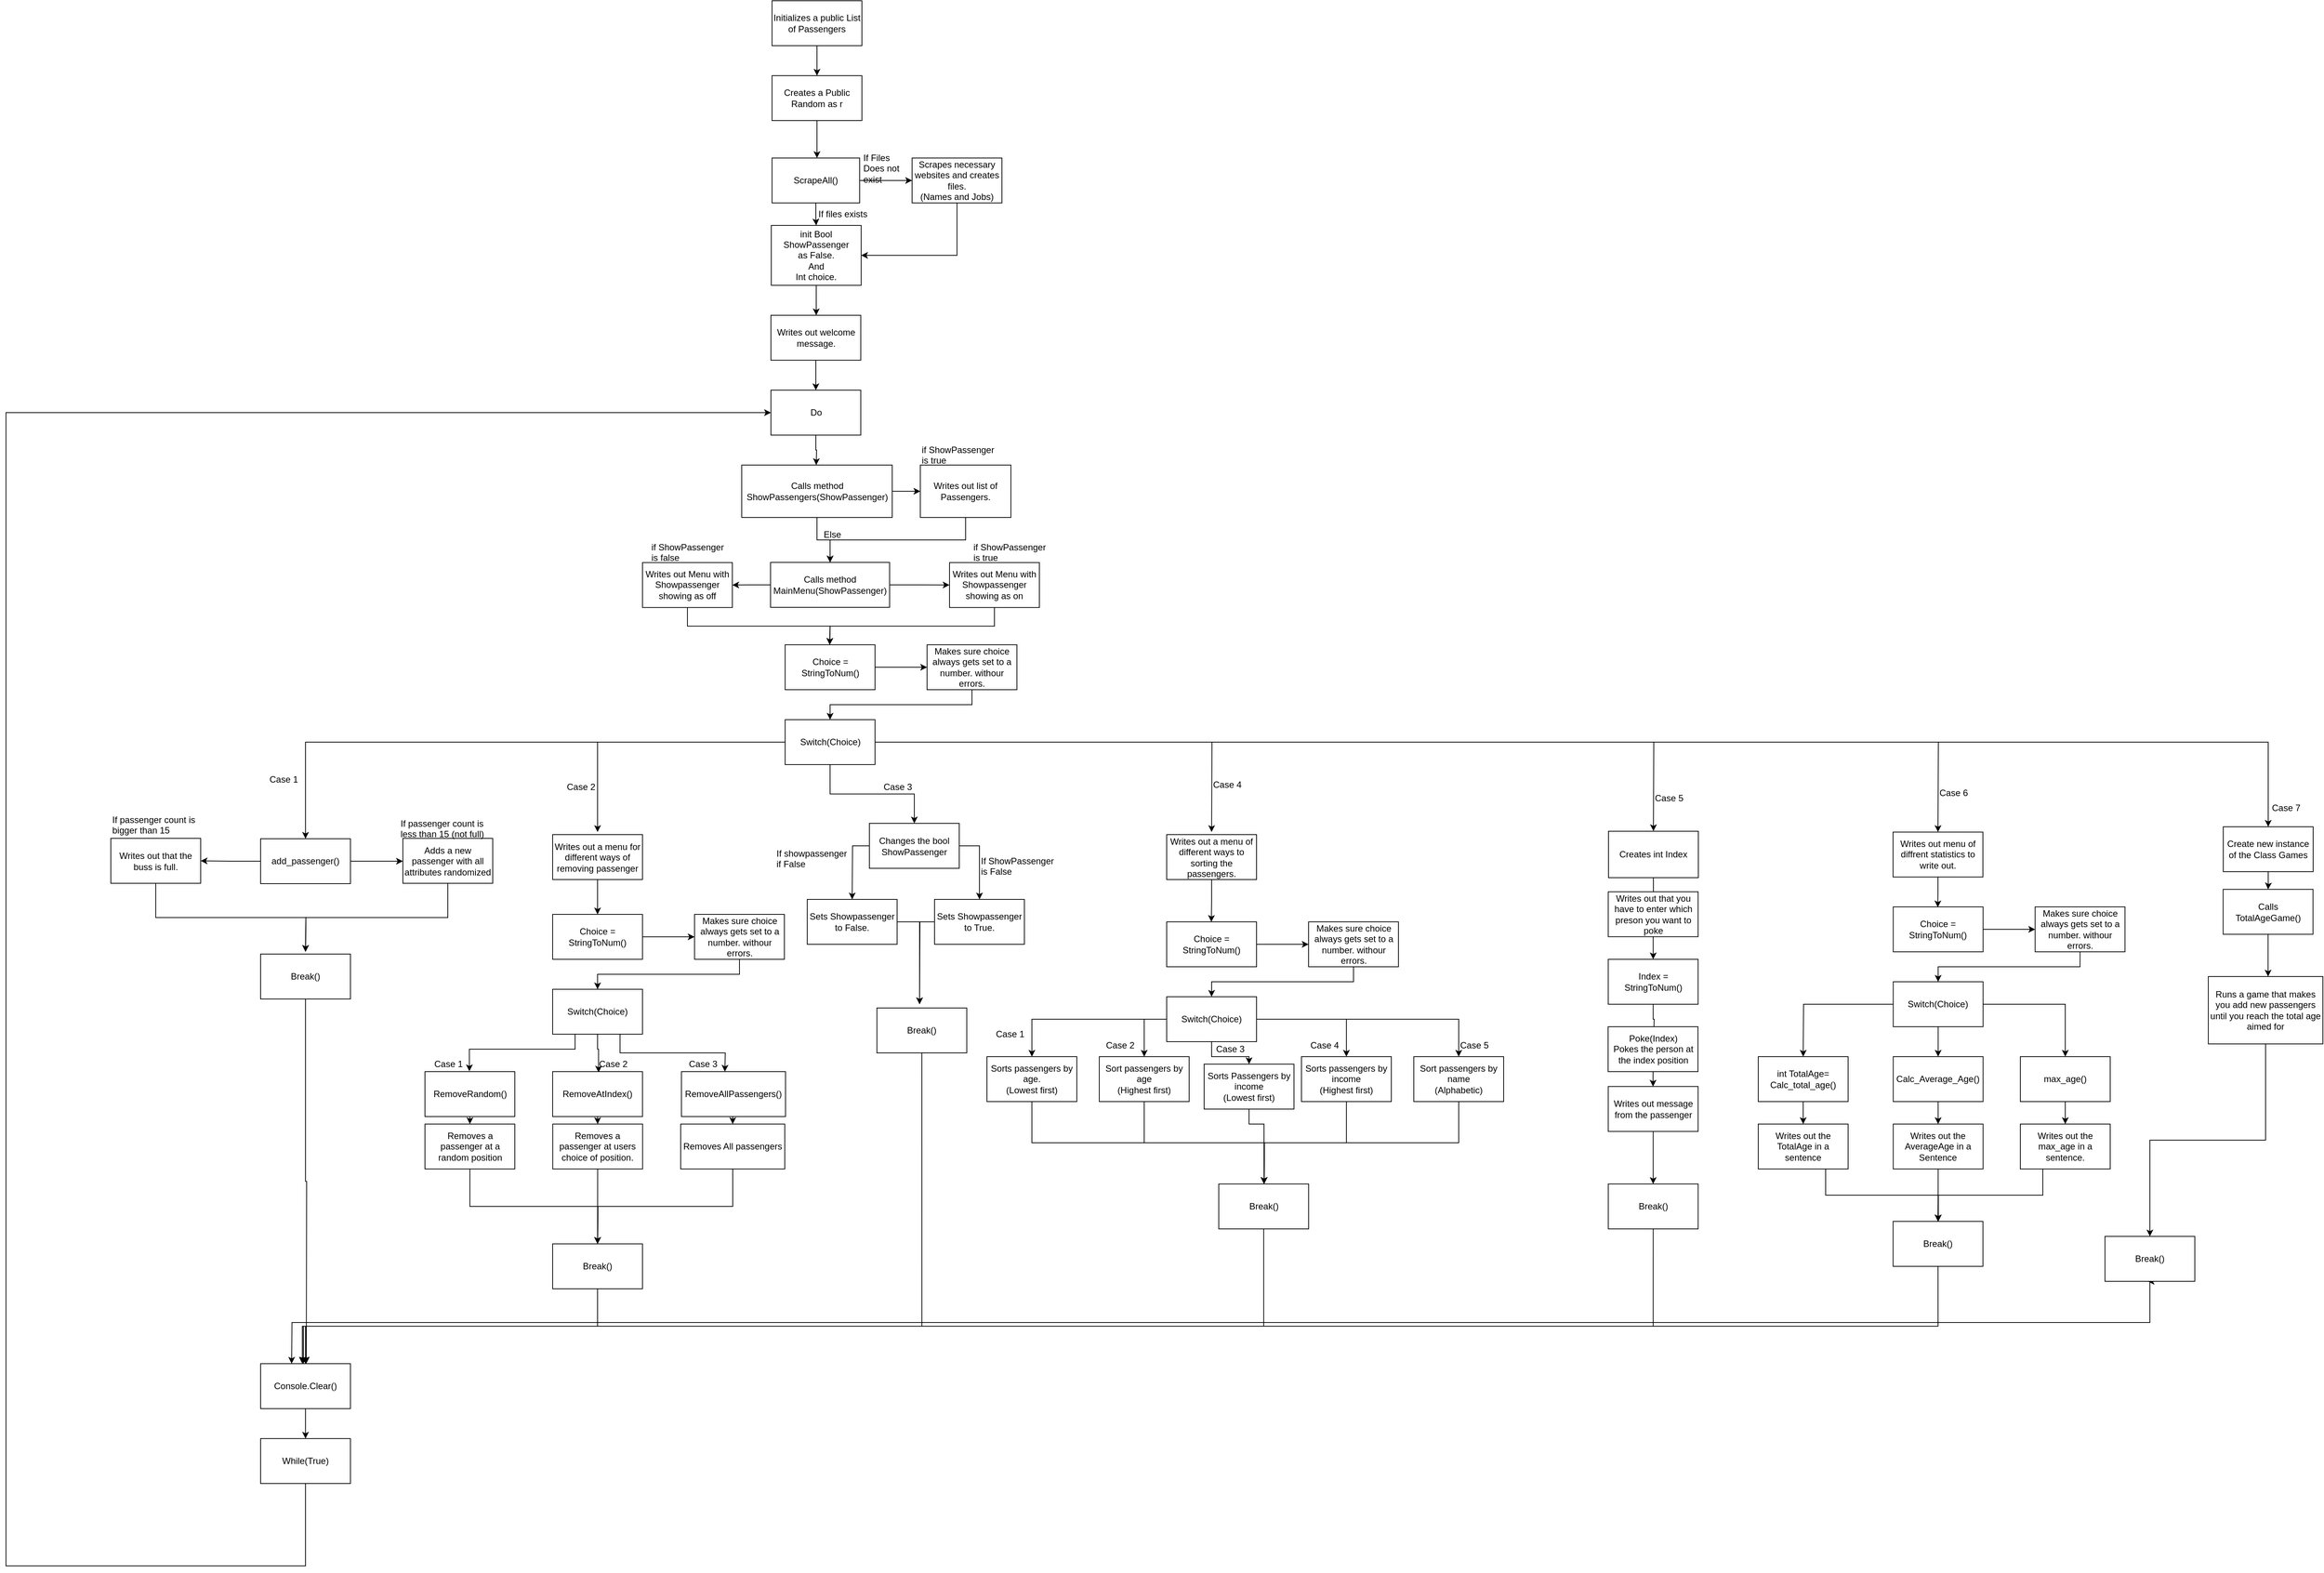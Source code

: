 <mxfile version="10.7.1" type="github"><diagram id="7RsDyh5cTZN2qBN1IvV7" name="Page-1"><mxGraphModel dx="3227" dy="1311" grid="1" gridSize="10" guides="1" tooltips="1" connect="1" arrows="1" fold="1" page="1" pageScale="1" pageWidth="827" pageHeight="1169" math="0" shadow="0"><root><mxCell id="0"/><mxCell id="1" parent="0"/><mxCell id="V5qB6HGzMsHmNwlleMYv-6" value="" style="edgeStyle=orthogonalEdgeStyle;rounded=0;orthogonalLoop=1;jettySize=auto;html=1;" edge="1" parent="1" source="V5qB6HGzMsHmNwlleMYv-4" target="V5qB6HGzMsHmNwlleMYv-5"><mxGeometry relative="1" as="geometry"/></mxCell><mxCell id="V5qB6HGzMsHmNwlleMYv-4" value="&lt;div&gt;Initializes a public List of Passengers&lt;/div&gt;" style="rounded=0;whiteSpace=wrap;html=1;" vertex="1" parent="1"><mxGeometry x="353" y="20" width="120" height="60" as="geometry"/></mxCell><mxCell id="V5qB6HGzMsHmNwlleMYv-7" style="edgeStyle=orthogonalEdgeStyle;rounded=0;orthogonalLoop=1;jettySize=auto;html=1;exitX=0.5;exitY=1;exitDx=0;exitDy=0;" edge="1" parent="1" source="V5qB6HGzMsHmNwlleMYv-5"><mxGeometry relative="1" as="geometry"><mxPoint x="413" y="230" as="targetPoint"/></mxGeometry></mxCell><mxCell id="V5qB6HGzMsHmNwlleMYv-5" value="Creates a Public Random as r " style="rounded=0;whiteSpace=wrap;html=1;" vertex="1" parent="1"><mxGeometry x="353" y="120" width="120" height="60" as="geometry"/></mxCell><mxCell id="V5qB6HGzMsHmNwlleMYv-10" style="edgeStyle=orthogonalEdgeStyle;rounded=0;orthogonalLoop=1;jettySize=auto;html=1;exitX=1;exitY=0.5;exitDx=0;exitDy=0;" edge="1" parent="1" source="V5qB6HGzMsHmNwlleMYv-9" target="V5qB6HGzMsHmNwlleMYv-11"><mxGeometry relative="1" as="geometry"><mxPoint x="530" y="260" as="targetPoint"/></mxGeometry></mxCell><mxCell id="V5qB6HGzMsHmNwlleMYv-14" style="edgeStyle=orthogonalEdgeStyle;rounded=0;orthogonalLoop=1;jettySize=auto;html=1;exitX=0.5;exitY=1;exitDx=0;exitDy=0;" edge="1" parent="1" source="V5qB6HGzMsHmNwlleMYv-9" target="V5qB6HGzMsHmNwlleMYv-15"><mxGeometry relative="1" as="geometry"><mxPoint x="412" y="350" as="targetPoint"/></mxGeometry></mxCell><mxCell id="V5qB6HGzMsHmNwlleMYv-9" value="ScrapeAll()" style="rounded=0;whiteSpace=wrap;html=1;" vertex="1" parent="1"><mxGeometry x="353" y="230" width="117" height="60" as="geometry"/></mxCell><mxCell id="V5qB6HGzMsHmNwlleMYv-17" style="edgeStyle=orthogonalEdgeStyle;rounded=0;orthogonalLoop=1;jettySize=auto;html=1;exitX=0.5;exitY=1;exitDx=0;exitDy=0;entryX=1;entryY=0.5;entryDx=0;entryDy=0;" edge="1" parent="1" source="V5qB6HGzMsHmNwlleMYv-11" target="V5qB6HGzMsHmNwlleMYv-15"><mxGeometry relative="1" as="geometry"/></mxCell><mxCell id="V5qB6HGzMsHmNwlleMYv-11" value="&lt;div&gt;Scrapes necessary websites and creates files.&lt;/div&gt;&lt;div&gt;(Names and Jobs)&lt;br&gt;&lt;/div&gt;" style="rounded=0;whiteSpace=wrap;html=1;" vertex="1" parent="1"><mxGeometry x="540" y="230" width="120" height="60" as="geometry"/></mxCell><mxCell id="V5qB6HGzMsHmNwlleMYv-13" value="&lt;div&gt;If Files &lt;br&gt;&lt;/div&gt;&lt;div&gt;Does not &lt;br&gt;&lt;/div&gt;&lt;div&gt;exist&lt;/div&gt;" style="text;html=1;resizable=0;points=[];autosize=1;align=left;verticalAlign=top;spacingTop=-4;" vertex="1" parent="1"><mxGeometry x="473" y="220" width="70" height="40" as="geometry"/></mxCell><mxCell id="V5qB6HGzMsHmNwlleMYv-19" style="edgeStyle=orthogonalEdgeStyle;rounded=0;orthogonalLoop=1;jettySize=auto;html=1;exitX=0.5;exitY=1;exitDx=0;exitDy=0;" edge="1" parent="1" source="V5qB6HGzMsHmNwlleMYv-15"><mxGeometry relative="1" as="geometry"><mxPoint x="412" y="440" as="targetPoint"/></mxGeometry></mxCell><mxCell id="V5qB6HGzMsHmNwlleMYv-15" value="&lt;div&gt;init Bool ShowPassenger&lt;/div&gt;&lt;div&gt;as False.&lt;/div&gt;&lt;div&gt;And &lt;br&gt;&lt;/div&gt;&lt;div&gt;Int choice.&lt;br&gt;&lt;/div&gt;" style="rounded=0;whiteSpace=wrap;html=1;" vertex="1" parent="1"><mxGeometry x="352" y="320" width="120" height="80" as="geometry"/></mxCell><mxCell id="V5qB6HGzMsHmNwlleMYv-18" value="If files exists" style="text;html=1;resizable=0;points=[];autosize=1;align=left;verticalAlign=top;spacingTop=-4;" vertex="1" parent="1"><mxGeometry x="413" y="295" width="80" height="20" as="geometry"/></mxCell><mxCell id="V5qB6HGzMsHmNwlleMYv-23" value="" style="edgeStyle=orthogonalEdgeStyle;rounded=0;orthogonalLoop=1;jettySize=auto;html=1;" edge="1" parent="1" source="V5qB6HGzMsHmNwlleMYv-21" target="V5qB6HGzMsHmNwlleMYv-22"><mxGeometry relative="1" as="geometry"/></mxCell><mxCell id="V5qB6HGzMsHmNwlleMYv-21" value="Writes out welcome message." style="rounded=0;whiteSpace=wrap;html=1;" vertex="1" parent="1"><mxGeometry x="351.5" y="440" width="120" height="60" as="geometry"/></mxCell><mxCell id="V5qB6HGzMsHmNwlleMYv-26" style="edgeStyle=orthogonalEdgeStyle;rounded=0;orthogonalLoop=1;jettySize=auto;html=1;exitX=0.5;exitY=1;exitDx=0;exitDy=0;" edge="1" parent="1" source="V5qB6HGzMsHmNwlleMYv-22"><mxGeometry relative="1" as="geometry"><mxPoint x="412" y="640" as="targetPoint"/></mxGeometry></mxCell><mxCell id="V5qB6HGzMsHmNwlleMYv-22" value="Do" style="rounded=0;whiteSpace=wrap;html=1;" vertex="1" parent="1"><mxGeometry x="351.5" y="540" width="120" height="60" as="geometry"/></mxCell><mxCell id="V5qB6HGzMsHmNwlleMYv-30" value="" style="edgeStyle=orthogonalEdgeStyle;rounded=0;orthogonalLoop=1;jettySize=auto;html=1;" edge="1" parent="1" source="V5qB6HGzMsHmNwlleMYv-28" target="V5qB6HGzMsHmNwlleMYv-29"><mxGeometry relative="1" as="geometry"/></mxCell><mxCell id="V5qB6HGzMsHmNwlleMYv-31" style="edgeStyle=orthogonalEdgeStyle;rounded=0;orthogonalLoop=1;jettySize=auto;html=1;" edge="1" parent="1" source="V5qB6HGzMsHmNwlleMYv-28" target="V5qB6HGzMsHmNwlleMYv-32"><mxGeometry relative="1" as="geometry"><mxPoint x="410.5" y="770" as="targetPoint"/></mxGeometry></mxCell><mxCell id="V5qB6HGzMsHmNwlleMYv-28" value="&lt;div&gt;Calls method&lt;/div&gt;&lt;div&gt;ShowPassengers(ShowPassenger)&lt;br&gt;&lt;/div&gt;" style="rounded=0;whiteSpace=wrap;html=1;" vertex="1" parent="1"><mxGeometry x="312.5" y="640" width="201" height="70" as="geometry"/></mxCell><mxCell id="V5qB6HGzMsHmNwlleMYv-36" style="edgeStyle=orthogonalEdgeStyle;rounded=0;orthogonalLoop=1;jettySize=auto;html=1;exitX=0.5;exitY=1;exitDx=0;exitDy=0;entryX=0.5;entryY=0;entryDx=0;entryDy=0;" edge="1" parent="1" source="V5qB6HGzMsHmNwlleMYv-29" target="V5qB6HGzMsHmNwlleMYv-32"><mxGeometry relative="1" as="geometry"/></mxCell><mxCell id="V5qB6HGzMsHmNwlleMYv-29" value="&lt;div&gt;Writes out list of &lt;br&gt;&lt;/div&gt;&lt;div&gt;Passengers.&lt;br&gt;&lt;/div&gt;" style="rounded=0;whiteSpace=wrap;html=1;" vertex="1" parent="1"><mxGeometry x="551" y="640" width="121" height="70" as="geometry"/></mxCell><mxCell id="V5qB6HGzMsHmNwlleMYv-38" style="edgeStyle=orthogonalEdgeStyle;rounded=0;orthogonalLoop=1;jettySize=auto;html=1;exitX=1;exitY=0.5;exitDx=0;exitDy=0;" edge="1" parent="1" source="V5qB6HGzMsHmNwlleMYv-32" target="V5qB6HGzMsHmNwlleMYv-40"><mxGeometry relative="1" as="geometry"><mxPoint x="590" y="800.241" as="targetPoint"/></mxGeometry></mxCell><mxCell id="V5qB6HGzMsHmNwlleMYv-39" style="edgeStyle=orthogonalEdgeStyle;rounded=0;orthogonalLoop=1;jettySize=auto;html=1;exitX=0;exitY=0.5;exitDx=0;exitDy=0;" edge="1" parent="1" source="V5qB6HGzMsHmNwlleMYv-32" target="V5qB6HGzMsHmNwlleMYv-43"><mxGeometry relative="1" as="geometry"><mxPoint x="290" y="800.241" as="targetPoint"/></mxGeometry></mxCell><mxCell id="V5qB6HGzMsHmNwlleMYv-32" value="&lt;div&gt;Calls method&lt;/div&gt;&lt;div&gt;MainMenu(ShowPassenger)&lt;br&gt;&lt;/div&gt;" style="rounded=0;whiteSpace=wrap;html=1;" vertex="1" parent="1"><mxGeometry x="351" y="770" width="159" height="60" as="geometry"/></mxCell><mxCell id="V5qB6HGzMsHmNwlleMYv-33" value="&lt;div&gt;if ShowPassenger&lt;/div&gt;&lt;div&gt;is true&lt;br&gt;&lt;/div&gt;" style="text;html=1;resizable=0;points=[];autosize=1;align=left;verticalAlign=top;spacingTop=-4;" vertex="1" parent="1"><mxGeometry x="551" y="610" width="120" height="30" as="geometry"/></mxCell><mxCell id="V5qB6HGzMsHmNwlleMYv-34" value="Else" style="text;html=1;resizable=0;points=[];autosize=1;align=left;verticalAlign=top;spacingTop=-4;" vertex="1" parent="1"><mxGeometry x="420" y="723" width="40" height="20" as="geometry"/></mxCell><mxCell id="V5qB6HGzMsHmNwlleMYv-47" style="edgeStyle=orthogonalEdgeStyle;rounded=0;orthogonalLoop=1;jettySize=auto;html=1;exitX=0.5;exitY=1;exitDx=0;exitDy=0;" edge="1" parent="1" source="V5qB6HGzMsHmNwlleMYv-40"><mxGeometry relative="1" as="geometry"><mxPoint x="430" y="880" as="targetPoint"/></mxGeometry></mxCell><mxCell id="V5qB6HGzMsHmNwlleMYv-40" value="&lt;div&gt;Writes out Menu with&lt;/div&gt;&lt;div&gt;Showpassenger showing as on&lt;br&gt;&lt;/div&gt;" style="rounded=0;whiteSpace=wrap;html=1;" vertex="1" parent="1"><mxGeometry x="590" y="770.241" width="120" height="60" as="geometry"/></mxCell><mxCell id="V5qB6HGzMsHmNwlleMYv-42" value="&lt;div&gt;if ShowPassenger&lt;/div&gt;is true" style="text;html=1;resizable=0;points=[];autosize=1;align=left;verticalAlign=top;spacingTop=-4;" vertex="1" parent="1"><mxGeometry x="620" y="740" width="120" height="30" as="geometry"/></mxCell><mxCell id="V5qB6HGzMsHmNwlleMYv-45" style="edgeStyle=orthogonalEdgeStyle;rounded=0;orthogonalLoop=1;jettySize=auto;html=1;exitX=0.5;exitY=1;exitDx=0;exitDy=0;" edge="1" parent="1" source="V5qB6HGzMsHmNwlleMYv-43"><mxGeometry relative="1" as="geometry"><mxPoint x="430" y="880" as="targetPoint"/></mxGeometry></mxCell><mxCell id="V5qB6HGzMsHmNwlleMYv-43" value="Writes out Menu with Showpassenger showing as off" style="rounded=0;whiteSpace=wrap;html=1;" vertex="1" parent="1"><mxGeometry x="180" y="770.241" width="120" height="60" as="geometry"/></mxCell><mxCell id="V5qB6HGzMsHmNwlleMYv-44" value="&lt;div&gt;if ShowPassenger&lt;/div&gt;is false" style="text;html=1;resizable=0;points=[];autosize=1;align=left;verticalAlign=top;spacingTop=-4;" vertex="1" parent="1"><mxGeometry x="190" y="740" width="120" height="30" as="geometry"/></mxCell><mxCell id="V5qB6HGzMsHmNwlleMYv-49" style="edgeStyle=orthogonalEdgeStyle;rounded=0;orthogonalLoop=1;jettySize=auto;html=1;" edge="1" parent="1" source="V5qB6HGzMsHmNwlleMYv-48" target="V5qB6HGzMsHmNwlleMYv-50"><mxGeometry relative="1" as="geometry"><mxPoint x="540" y="910" as="targetPoint"/></mxGeometry></mxCell><mxCell id="V5qB6HGzMsHmNwlleMYv-48" value="Choice = StringToNum()" style="rounded=0;whiteSpace=wrap;html=1;" vertex="1" parent="1"><mxGeometry x="370.5" y="880" width="120" height="60" as="geometry"/></mxCell><mxCell id="V5qB6HGzMsHmNwlleMYv-51" style="edgeStyle=orthogonalEdgeStyle;rounded=0;orthogonalLoop=1;jettySize=auto;html=1;exitX=0.5;exitY=1;exitDx=0;exitDy=0;" edge="1" parent="1" source="V5qB6HGzMsHmNwlleMYv-50" target="V5qB6HGzMsHmNwlleMYv-52"><mxGeometry relative="1" as="geometry"><mxPoint x="430" y="1000" as="targetPoint"/></mxGeometry></mxCell><mxCell id="V5qB6HGzMsHmNwlleMYv-50" value="Makes sure choice always gets set to a number. withour errors." style="rounded=0;whiteSpace=wrap;html=1;" vertex="1" parent="1"><mxGeometry x="560" y="880" width="120" height="60" as="geometry"/></mxCell><mxCell id="V5qB6HGzMsHmNwlleMYv-54" value="" style="edgeStyle=orthogonalEdgeStyle;rounded=0;orthogonalLoop=1;jettySize=auto;html=1;" edge="1" parent="1" source="V5qB6HGzMsHmNwlleMYv-52" target="V5qB6HGzMsHmNwlleMYv-53"><mxGeometry relative="1" as="geometry"/></mxCell><mxCell id="V5qB6HGzMsHmNwlleMYv-65" style="edgeStyle=orthogonalEdgeStyle;rounded=0;orthogonalLoop=1;jettySize=auto;html=1;exitX=0;exitY=0.75;exitDx=0;exitDy=0;" edge="1" parent="1" source="V5qB6HGzMsHmNwlleMYv-52"><mxGeometry relative="1" as="geometry"><mxPoint x="120" y="1130" as="targetPoint"/><Array as="points"><mxPoint x="371" y="1010"/><mxPoint x="120" y="1010"/></Array></mxGeometry></mxCell><mxCell id="V5qB6HGzMsHmNwlleMYv-94" style="edgeStyle=orthogonalEdgeStyle;rounded=0;orthogonalLoop=1;jettySize=auto;html=1;exitX=0.5;exitY=1;exitDx=0;exitDy=0;entryX=0.5;entryY=0;entryDx=0;entryDy=0;" edge="1" parent="1" source="V5qB6HGzMsHmNwlleMYv-52" target="V5qB6HGzMsHmNwlleMYv-95"><mxGeometry relative="1" as="geometry"><mxPoint x="431" y="1120" as="targetPoint"/></mxGeometry></mxCell><mxCell id="V5qB6HGzMsHmNwlleMYv-108" style="edgeStyle=orthogonalEdgeStyle;rounded=0;orthogonalLoop=1;jettySize=auto;html=1;exitX=1;exitY=0.5;exitDx=0;exitDy=0;" edge="1" parent="1" source="V5qB6HGzMsHmNwlleMYv-52"><mxGeometry relative="1" as="geometry"><mxPoint x="1910" y="1130" as="targetPoint"/></mxGeometry></mxCell><mxCell id="V5qB6HGzMsHmNwlleMYv-109" style="edgeStyle=orthogonalEdgeStyle;rounded=0;orthogonalLoop=1;jettySize=auto;html=1;exitX=1;exitY=0.5;exitDx=0;exitDy=0;" edge="1" parent="1" source="V5qB6HGzMsHmNwlleMYv-52"><mxGeometry relative="1" as="geometry"><mxPoint x="940" y="1130" as="targetPoint"/></mxGeometry></mxCell><mxCell id="V5qB6HGzMsHmNwlleMYv-140" style="edgeStyle=orthogonalEdgeStyle;rounded=0;orthogonalLoop=1;jettySize=auto;html=1;exitX=1;exitY=0.5;exitDx=0;exitDy=0;" edge="1" parent="1" source="V5qB6HGzMsHmNwlleMYv-52"><mxGeometry relative="1" as="geometry"><mxPoint x="1530" y="1128.824" as="targetPoint"/></mxGeometry></mxCell><mxCell id="V5qB6HGzMsHmNwlleMYv-183" style="edgeStyle=orthogonalEdgeStyle;rounded=0;orthogonalLoop=1;jettySize=auto;html=1;exitX=1;exitY=0.5;exitDx=0;exitDy=0;" edge="1" parent="1" source="V5qB6HGzMsHmNwlleMYv-52" target="V5qB6HGzMsHmNwlleMYv-185"><mxGeometry relative="1" as="geometry"><mxPoint x="2484" y="1120" as="targetPoint"/></mxGeometry></mxCell><mxCell id="V5qB6HGzMsHmNwlleMYv-52" value="Switch(Choice)" style="rounded=0;whiteSpace=wrap;html=1;" vertex="1" parent="1"><mxGeometry x="370.5" y="980" width="120" height="60" as="geometry"/></mxCell><mxCell id="V5qB6HGzMsHmNwlleMYv-56" style="edgeStyle=orthogonalEdgeStyle;rounded=0;orthogonalLoop=1;jettySize=auto;html=1;" edge="1" parent="1" source="V5qB6HGzMsHmNwlleMYv-53" target="V5qB6HGzMsHmNwlleMYv-61"><mxGeometry relative="1" as="geometry"><mxPoint x="-400" y="1169" as="targetPoint"/></mxGeometry></mxCell><mxCell id="V5qB6HGzMsHmNwlleMYv-57" style="edgeStyle=orthogonalEdgeStyle;rounded=0;orthogonalLoop=1;jettySize=auto;html=1;" edge="1" parent="1" source="V5qB6HGzMsHmNwlleMYv-53"><mxGeometry relative="1" as="geometry"><mxPoint x="-140" y="1169" as="targetPoint"/></mxGeometry></mxCell><mxCell id="V5qB6HGzMsHmNwlleMYv-53" value="add_passenger()" style="rounded=0;whiteSpace=wrap;html=1;" vertex="1" parent="1"><mxGeometry x="-330" y="1139" width="120" height="60" as="geometry"/></mxCell><mxCell id="V5qB6HGzMsHmNwlleMYv-55" value="Case 1" style="text;html=1;resizable=0;points=[];autosize=1;align=left;verticalAlign=top;spacingTop=-4;" vertex="1" parent="1"><mxGeometry x="-320" y="1050" width="60" height="20" as="geometry"/></mxCell><mxCell id="V5qB6HGzMsHmNwlleMYv-64" style="edgeStyle=orthogonalEdgeStyle;rounded=0;orthogonalLoop=1;jettySize=auto;html=1;exitX=0.5;exitY=1;exitDx=0;exitDy=0;" edge="1" parent="1" source="V5qB6HGzMsHmNwlleMYv-58"><mxGeometry relative="1" as="geometry"><mxPoint x="-270" y="1290" as="targetPoint"/></mxGeometry></mxCell><mxCell id="V5qB6HGzMsHmNwlleMYv-58" value="Adds a new passenger with all attributes randomized" style="rounded=0;whiteSpace=wrap;html=1;" vertex="1" parent="1"><mxGeometry x="-140" y="1138.5" width="120" height="60" as="geometry"/></mxCell><mxCell id="V5qB6HGzMsHmNwlleMYv-60" value="&lt;div&gt;If passenger count is &lt;br&gt;&lt;/div&gt;&lt;div&gt;less than 15 (not full)&lt;br&gt;&lt;/div&gt;" style="text;html=1;resizable=0;points=[];autosize=1;align=left;verticalAlign=top;spacingTop=-4;" vertex="1" parent="1"><mxGeometry x="-145" y="1108.5" width="130" height="30" as="geometry"/></mxCell><mxCell id="V5qB6HGzMsHmNwlleMYv-61" value="Writes out that the buss is full." style="rounded=0;whiteSpace=wrap;html=1;" vertex="1" parent="1"><mxGeometry x="-530" y="1138.5" width="120" height="60" as="geometry"/></mxCell><mxCell id="V5qB6HGzMsHmNwlleMYv-63" value="&lt;div&gt;If passenger count is &lt;br&gt;&lt;/div&gt;&lt;div&gt;bigger than 15&lt;/div&gt;" style="text;html=1;resizable=0;points=[];autosize=1;align=left;verticalAlign=top;spacingTop=-4;" vertex="1" parent="1"><mxGeometry x="-530" y="1103.5" width="130" height="30" as="geometry"/></mxCell><mxCell id="V5qB6HGzMsHmNwlleMYv-66" value="&lt;div&gt;Case 2&lt;/div&gt;&lt;div&gt;&lt;br&gt;&lt;/div&gt;" style="text;html=1;resizable=0;points=[];autosize=1;align=left;verticalAlign=top;spacingTop=-4;" vertex="1" parent="1"><mxGeometry x="77" y="1060" width="60" height="30" as="geometry"/></mxCell><mxCell id="V5qB6HGzMsHmNwlleMYv-68" style="edgeStyle=orthogonalEdgeStyle;rounded=0;orthogonalLoop=1;jettySize=auto;html=1;" edge="1" parent="1" source="V5qB6HGzMsHmNwlleMYv-67"><mxGeometry relative="1" as="geometry"><mxPoint x="120" y="1240" as="targetPoint"/></mxGeometry></mxCell><mxCell id="V5qB6HGzMsHmNwlleMYv-67" value="Writes out a menu for different ways of removing passenger" style="rounded=0;whiteSpace=wrap;html=1;" vertex="1" parent="1"><mxGeometry x="60" y="1133.5" width="120" height="60" as="geometry"/></mxCell><mxCell id="V5qB6HGzMsHmNwlleMYv-69" style="edgeStyle=orthogonalEdgeStyle;rounded=0;orthogonalLoop=1;jettySize=auto;html=1;" edge="1" parent="1" source="V5qB6HGzMsHmNwlleMYv-70" target="V5qB6HGzMsHmNwlleMYv-72"><mxGeometry relative="1" as="geometry"><mxPoint x="229.5" y="1270" as="targetPoint"/></mxGeometry></mxCell><mxCell id="V5qB6HGzMsHmNwlleMYv-70" value="Choice = StringToNum()" style="rounded=0;whiteSpace=wrap;html=1;" vertex="1" parent="1"><mxGeometry x="60" y="1240" width="120" height="60" as="geometry"/></mxCell><mxCell id="V5qB6HGzMsHmNwlleMYv-71" style="edgeStyle=orthogonalEdgeStyle;rounded=0;orthogonalLoop=1;jettySize=auto;html=1;exitX=0.5;exitY=1;exitDx=0;exitDy=0;" edge="1" parent="1" source="V5qB6HGzMsHmNwlleMYv-72" target="V5qB6HGzMsHmNwlleMYv-73"><mxGeometry relative="1" as="geometry"><mxPoint x="119.5" y="1360" as="targetPoint"/></mxGeometry></mxCell><mxCell id="V5qB6HGzMsHmNwlleMYv-72" value="Makes sure choice always gets set to a number. withour errors." style="rounded=0;whiteSpace=wrap;html=1;" vertex="1" parent="1"><mxGeometry x="249.5" y="1240" width="120" height="60" as="geometry"/></mxCell><mxCell id="V5qB6HGzMsHmNwlleMYv-74" style="edgeStyle=orthogonalEdgeStyle;rounded=0;orthogonalLoop=1;jettySize=auto;html=1;exitX=0.25;exitY=1;exitDx=0;exitDy=0;entryX=0.814;entryY=0.975;entryDx=0;entryDy=0;entryPerimeter=0;" edge="1" parent="1" source="V5qB6HGzMsHmNwlleMYv-73" target="V5qB6HGzMsHmNwlleMYv-75"><mxGeometry relative="1" as="geometry"><mxPoint x="-90" y="1450" as="targetPoint"/><Array as="points"><mxPoint x="90" y="1420"/><mxPoint x="-51" y="1420"/></Array></mxGeometry></mxCell><mxCell id="V5qB6HGzMsHmNwlleMYv-79" style="edgeStyle=orthogonalEdgeStyle;rounded=0;orthogonalLoop=1;jettySize=auto;html=1;exitX=0.75;exitY=1;exitDx=0;exitDy=0;" edge="1" parent="1" source="V5qB6HGzMsHmNwlleMYv-73"><mxGeometry relative="1" as="geometry"><mxPoint x="290" y="1450" as="targetPoint"/></mxGeometry></mxCell><mxCell id="V5qB6HGzMsHmNwlleMYv-85" style="edgeStyle=orthogonalEdgeStyle;rounded=0;orthogonalLoop=1;jettySize=auto;html=1;exitX=0.5;exitY=1;exitDx=0;exitDy=0;entryX=0.022;entryY=1.058;entryDx=0;entryDy=0;entryPerimeter=0;" edge="1" parent="1" source="V5qB6HGzMsHmNwlleMYv-73" target="V5qB6HGzMsHmNwlleMYv-81"><mxGeometry relative="1" as="geometry"><Array as="points"><mxPoint x="120" y="1420"/><mxPoint x="121" y="1420"/></Array></mxGeometry></mxCell><mxCell id="V5qB6HGzMsHmNwlleMYv-73" value="Switch(Choice)" style="rounded=0;whiteSpace=wrap;html=1;" vertex="1" parent="1"><mxGeometry x="60" y="1340" width="120" height="60" as="geometry"/></mxCell><mxCell id="V5qB6HGzMsHmNwlleMYv-75" value="Case 1" style="text;html=1;resizable=0;points=[];autosize=1;align=left;verticalAlign=top;spacingTop=-4;" vertex="1" parent="1"><mxGeometry x="-100" y="1430" width="60" height="20" as="geometry"/></mxCell><mxCell id="V5qB6HGzMsHmNwlleMYv-106" style="edgeStyle=orthogonalEdgeStyle;rounded=0;orthogonalLoop=1;jettySize=auto;html=1;exitX=0.5;exitY=1;exitDx=0;exitDy=0;" edge="1" parent="1" source="V5qB6HGzMsHmNwlleMYv-76"><mxGeometry relative="1" as="geometry"><mxPoint x="120" y="1680" as="targetPoint"/></mxGeometry></mxCell><mxCell id="V5qB6HGzMsHmNwlleMYv-76" value="Removes a passenger at a random position" style="rounded=0;whiteSpace=wrap;html=1;" vertex="1" parent="1"><mxGeometry x="-110.5" y="1520" width="120" height="60" as="geometry"/></mxCell><mxCell id="V5qB6HGzMsHmNwlleMYv-105" style="edgeStyle=orthogonalEdgeStyle;rounded=0;orthogonalLoop=1;jettySize=auto;html=1;exitX=0.5;exitY=1;exitDx=0;exitDy=0;" edge="1" parent="1" source="V5qB6HGzMsHmNwlleMYv-78"><mxGeometry relative="1" as="geometry"><mxPoint x="120" y="1680" as="targetPoint"/></mxGeometry></mxCell><mxCell id="V5qB6HGzMsHmNwlleMYv-78" value="Removes a passenger at users choice of position." style="rounded=0;whiteSpace=wrap;html=1;" vertex="1" parent="1"><mxGeometry x="60.143" y="1520" width="120" height="60" as="geometry"/></mxCell><mxCell id="V5qB6HGzMsHmNwlleMYv-81" value="Case 2" style="text;html=1;resizable=0;points=[];autosize=1;align=left;verticalAlign=top;spacingTop=-4;" vertex="1" parent="1"><mxGeometry x="120" y="1430" width="60" height="20" as="geometry"/></mxCell><mxCell id="V5qB6HGzMsHmNwlleMYv-82" value="Case 3" style="text;html=1;resizable=0;points=[];autosize=1;align=left;verticalAlign=top;spacingTop=-4;" vertex="1" parent="1"><mxGeometry x="240" y="1430" width="60" height="20" as="geometry"/></mxCell><mxCell id="V5qB6HGzMsHmNwlleMYv-107" style="edgeStyle=orthogonalEdgeStyle;rounded=0;orthogonalLoop=1;jettySize=auto;html=1;exitX=0.5;exitY=1;exitDx=0;exitDy=0;" edge="1" parent="1" source="V5qB6HGzMsHmNwlleMYv-83"><mxGeometry relative="1" as="geometry"><mxPoint x="120" y="1680" as="targetPoint"/></mxGeometry></mxCell><mxCell id="V5qB6HGzMsHmNwlleMYv-83" value="Removes All passengers" style="rounded=0;whiteSpace=wrap;html=1;" vertex="1" parent="1"><mxGeometry x="231" y="1520" width="139" height="60" as="geometry"/></mxCell><mxCell id="V5qB6HGzMsHmNwlleMYv-62" style="edgeStyle=orthogonalEdgeStyle;rounded=0;orthogonalLoop=1;jettySize=auto;html=1;exitX=0.5;exitY=1;exitDx=0;exitDy=0;" edge="1" parent="1" source="V5qB6HGzMsHmNwlleMYv-61"><mxGeometry relative="1" as="geometry"><mxPoint x="-270" y="1290" as="targetPoint"/></mxGeometry></mxCell><mxCell id="V5qB6HGzMsHmNwlleMYv-89" style="edgeStyle=orthogonalEdgeStyle;rounded=0;orthogonalLoop=1;jettySize=auto;html=1;exitX=0.5;exitY=1;exitDx=0;exitDy=0;entryX=0.5;entryY=0;entryDx=0;entryDy=0;" edge="1" parent="1" source="V5qB6HGzMsHmNwlleMYv-86" target="V5qB6HGzMsHmNwlleMYv-76"><mxGeometry relative="1" as="geometry"/></mxCell><mxCell id="V5qB6HGzMsHmNwlleMYv-86" value="RemoveRandom()" style="rounded=0;whiteSpace=wrap;html=1;" vertex="1" parent="1"><mxGeometry x="-110.5" y="1450" width="120" height="60" as="geometry"/></mxCell><mxCell id="V5qB6HGzMsHmNwlleMYv-88" style="edgeStyle=orthogonalEdgeStyle;rounded=0;orthogonalLoop=1;jettySize=auto;html=1;exitX=0.5;exitY=1;exitDx=0;exitDy=0;entryX=0.5;entryY=0;entryDx=0;entryDy=0;" edge="1" parent="1" source="V5qB6HGzMsHmNwlleMYv-87" target="V5qB6HGzMsHmNwlleMYv-78"><mxGeometry relative="1" as="geometry"/></mxCell><mxCell id="V5qB6HGzMsHmNwlleMYv-87" value="RemoveAtIndex()" style="rounded=0;whiteSpace=wrap;html=1;" vertex="1" parent="1"><mxGeometry x="60" y="1450" width="120" height="60" as="geometry"/></mxCell><mxCell id="V5qB6HGzMsHmNwlleMYv-91" style="edgeStyle=orthogonalEdgeStyle;rounded=0;orthogonalLoop=1;jettySize=auto;html=1;exitX=0.5;exitY=1;exitDx=0;exitDy=0;entryX=0.5;entryY=0;entryDx=0;entryDy=0;" edge="1" parent="1" source="V5qB6HGzMsHmNwlleMYv-90" target="V5qB6HGzMsHmNwlleMYv-83"><mxGeometry relative="1" as="geometry"/></mxCell><mxCell id="V5qB6HGzMsHmNwlleMYv-90" value="RemoveAllPassengers()" style="rounded=0;whiteSpace=wrap;html=1;" vertex="1" parent="1"><mxGeometry x="232" y="1450" width="139" height="60" as="geometry"/></mxCell><mxCell id="V5qB6HGzMsHmNwlleMYv-96" style="edgeStyle=orthogonalEdgeStyle;rounded=0;orthogonalLoop=1;jettySize=auto;html=1;" edge="1" parent="1" source="V5qB6HGzMsHmNwlleMYv-95"><mxGeometry relative="1" as="geometry"><mxPoint x="460" y="1220" as="targetPoint"/></mxGeometry></mxCell><mxCell id="V5qB6HGzMsHmNwlleMYv-97" style="edgeStyle=orthogonalEdgeStyle;rounded=0;orthogonalLoop=1;jettySize=auto;html=1;exitX=1;exitY=0.5;exitDx=0;exitDy=0;" edge="1" parent="1" source="V5qB6HGzMsHmNwlleMYv-95" target="V5qB6HGzMsHmNwlleMYv-98"><mxGeometry relative="1" as="geometry"><mxPoint x="630" y="1230" as="targetPoint"/></mxGeometry></mxCell><mxCell id="V5qB6HGzMsHmNwlleMYv-95" value="&lt;div&gt;Changes the bool&lt;/div&gt;&lt;div&gt;ShowPassenger&lt;br&gt;&lt;/div&gt;" style="rounded=0;whiteSpace=wrap;html=1;" vertex="1" parent="1"><mxGeometry x="483" y="1118.5" width="120" height="60" as="geometry"/></mxCell><mxCell id="V5qB6HGzMsHmNwlleMYv-104" style="edgeStyle=orthogonalEdgeStyle;rounded=0;orthogonalLoop=1;jettySize=auto;html=1;exitX=0;exitY=0.5;exitDx=0;exitDy=0;" edge="1" parent="1" source="V5qB6HGzMsHmNwlleMYv-98"><mxGeometry relative="1" as="geometry"><mxPoint x="550" y="1360" as="targetPoint"/></mxGeometry></mxCell><mxCell id="V5qB6HGzMsHmNwlleMYv-98" value="Sets Showpassenger to True." style="rounded=0;whiteSpace=wrap;html=1;" vertex="1" parent="1"><mxGeometry x="570" y="1220" width="120" height="60" as="geometry"/></mxCell><mxCell id="V5qB6HGzMsHmNwlleMYv-99" value="&lt;div&gt;If ShowPassenger&lt;/div&gt;&lt;div&gt; is False&lt;br&gt;&lt;/div&gt;" style="text;html=1;resizable=0;points=[];autosize=1;align=left;verticalAlign=top;spacingTop=-4;" vertex="1" parent="1"><mxGeometry x="630" y="1158.5" width="120" height="30" as="geometry"/></mxCell><mxCell id="V5qB6HGzMsHmNwlleMYv-103" style="edgeStyle=orthogonalEdgeStyle;rounded=0;orthogonalLoop=1;jettySize=auto;html=1;" edge="1" parent="1" source="V5qB6HGzMsHmNwlleMYv-101"><mxGeometry relative="1" as="geometry"><mxPoint x="550" y="1360" as="targetPoint"/></mxGeometry></mxCell><mxCell id="V5qB6HGzMsHmNwlleMYv-101" value="Sets Showpassenger to False." style="rounded=0;whiteSpace=wrap;html=1;" vertex="1" parent="1"><mxGeometry x="400" y="1220" width="120" height="60" as="geometry"/></mxCell><mxCell id="V5qB6HGzMsHmNwlleMYv-102" value="&lt;div&gt;If showpassenger &lt;br&gt;&lt;/div&gt;&lt;div&gt;if False&lt;/div&gt;" style="text;html=1;resizable=0;points=[];autosize=1;align=left;verticalAlign=top;spacingTop=-4;" vertex="1" parent="1"><mxGeometry x="356.5" y="1148.5" width="110" height="30" as="geometry"/></mxCell><mxCell id="V5qB6HGzMsHmNwlleMYv-110" value="Case 3" style="text;html=1;resizable=0;points=[];autosize=1;align=left;verticalAlign=top;spacingTop=-4;" vertex="1" parent="1"><mxGeometry x="500" y="1060" width="60" height="20" as="geometry"/></mxCell><mxCell id="V5qB6HGzMsHmNwlleMYv-117" style="edgeStyle=orthogonalEdgeStyle;rounded=0;orthogonalLoop=1;jettySize=auto;html=1;exitX=0.5;exitY=1;exitDx=0;exitDy=0;" edge="1" parent="1" source="V5qB6HGzMsHmNwlleMYv-111"><mxGeometry relative="1" as="geometry"><mxPoint x="939.667" y="1250" as="targetPoint"/></mxGeometry></mxCell><mxCell id="V5qB6HGzMsHmNwlleMYv-111" value="Writes out a menu of different ways to sorting the passengers." style="rounded=0;whiteSpace=wrap;html=1;" vertex="1" parent="1"><mxGeometry x="880" y="1133.5" width="120" height="60" as="geometry"/></mxCell><mxCell id="V5qB6HGzMsHmNwlleMYv-112" style="edgeStyle=orthogonalEdgeStyle;rounded=0;orthogonalLoop=1;jettySize=auto;html=1;" edge="1" parent="1" source="V5qB6HGzMsHmNwlleMYv-113" target="V5qB6HGzMsHmNwlleMYv-115"><mxGeometry relative="1" as="geometry"><mxPoint x="1049.5" y="1280" as="targetPoint"/></mxGeometry></mxCell><mxCell id="V5qB6HGzMsHmNwlleMYv-113" value="Choice = StringToNum()" style="rounded=0;whiteSpace=wrap;html=1;" vertex="1" parent="1"><mxGeometry x="880" y="1250" width="120" height="60" as="geometry"/></mxCell><mxCell id="V5qB6HGzMsHmNwlleMYv-114" style="edgeStyle=orthogonalEdgeStyle;rounded=0;orthogonalLoop=1;jettySize=auto;html=1;exitX=0.5;exitY=1;exitDx=0;exitDy=0;" edge="1" parent="1" source="V5qB6HGzMsHmNwlleMYv-115" target="V5qB6HGzMsHmNwlleMYv-116"><mxGeometry relative="1" as="geometry"><mxPoint x="939.5" y="1370" as="targetPoint"/></mxGeometry></mxCell><mxCell id="V5qB6HGzMsHmNwlleMYv-115" value="Makes sure choice always gets set to a number. withour errors." style="rounded=0;whiteSpace=wrap;html=1;" vertex="1" parent="1"><mxGeometry x="1069.5" y="1250" width="120" height="60" as="geometry"/></mxCell><mxCell id="V5qB6HGzMsHmNwlleMYv-118" style="edgeStyle=orthogonalEdgeStyle;rounded=0;orthogonalLoop=1;jettySize=auto;html=1;exitX=0;exitY=0.5;exitDx=0;exitDy=0;" edge="1" parent="1" source="V5qB6HGzMsHmNwlleMYv-116" target="V5qB6HGzMsHmNwlleMYv-119"><mxGeometry relative="1" as="geometry"><mxPoint x="720" y="1460" as="targetPoint"/><Array as="points"><mxPoint x="700" y="1380"/></Array></mxGeometry></mxCell><mxCell id="V5qB6HGzMsHmNwlleMYv-120" style="edgeStyle=orthogonalEdgeStyle;rounded=0;orthogonalLoop=1;jettySize=auto;html=1;exitX=0;exitY=0.5;exitDx=0;exitDy=0;" edge="1" parent="1" source="V5qB6HGzMsHmNwlleMYv-116" target="V5qB6HGzMsHmNwlleMYv-121"><mxGeometry relative="1" as="geometry"><mxPoint x="840" y="1430" as="targetPoint"/></mxGeometry></mxCell><mxCell id="V5qB6HGzMsHmNwlleMYv-122" style="edgeStyle=orthogonalEdgeStyle;rounded=0;orthogonalLoop=1;jettySize=auto;html=1;" edge="1" parent="1" source="V5qB6HGzMsHmNwlleMYv-116" target="V5qB6HGzMsHmNwlleMYv-123"><mxGeometry relative="1" as="geometry"><mxPoint x="970" y="1450" as="targetPoint"/></mxGeometry></mxCell><mxCell id="V5qB6HGzMsHmNwlleMYv-124" style="edgeStyle=orthogonalEdgeStyle;rounded=0;orthogonalLoop=1;jettySize=auto;html=1;exitX=1;exitY=0.5;exitDx=0;exitDy=0;" edge="1" parent="1" source="V5qB6HGzMsHmNwlleMYv-116" target="V5qB6HGzMsHmNwlleMYv-125"><mxGeometry relative="1" as="geometry"><mxPoint x="1120" y="1450" as="targetPoint"/></mxGeometry></mxCell><mxCell id="V5qB6HGzMsHmNwlleMYv-126" style="edgeStyle=orthogonalEdgeStyle;rounded=0;orthogonalLoop=1;jettySize=auto;html=1;exitX=1;exitY=0.5;exitDx=0;exitDy=0;" edge="1" parent="1" source="V5qB6HGzMsHmNwlleMYv-116" target="V5qB6HGzMsHmNwlleMYv-127"><mxGeometry relative="1" as="geometry"><mxPoint x="1290" y="1440" as="targetPoint"/></mxGeometry></mxCell><mxCell id="V5qB6HGzMsHmNwlleMYv-116" value="Switch(Choice)" style="rounded=0;whiteSpace=wrap;html=1;" vertex="1" parent="1"><mxGeometry x="880" y="1350" width="120" height="60" as="geometry"/></mxCell><mxCell id="V5qB6HGzMsHmNwlleMYv-134" style="edgeStyle=orthogonalEdgeStyle;rounded=0;orthogonalLoop=1;jettySize=auto;html=1;exitX=0.5;exitY=1;exitDx=0;exitDy=0;" edge="1" parent="1" source="V5qB6HGzMsHmNwlleMYv-119"><mxGeometry relative="1" as="geometry"><mxPoint x="1010" y="1600" as="targetPoint"/></mxGeometry></mxCell><mxCell id="V5qB6HGzMsHmNwlleMYv-119" value="&lt;div&gt;Sorts passengers by age. &lt;br&gt;&lt;/div&gt;&lt;div&gt;(Lowest first)&lt;br&gt;&lt;/div&gt;" style="rounded=0;whiteSpace=wrap;html=1;" vertex="1" parent="1"><mxGeometry x="640" y="1430" width="120" height="60" as="geometry"/></mxCell><mxCell id="V5qB6HGzMsHmNwlleMYv-135" style="edgeStyle=orthogonalEdgeStyle;rounded=0;orthogonalLoop=1;jettySize=auto;html=1;exitX=0.5;exitY=1;exitDx=0;exitDy=0;" edge="1" parent="1" source="V5qB6HGzMsHmNwlleMYv-121"><mxGeometry relative="1" as="geometry"><mxPoint x="1010" y="1600" as="targetPoint"/></mxGeometry></mxCell><mxCell id="V5qB6HGzMsHmNwlleMYv-121" value="&lt;div&gt;Sort passengers by &lt;br&gt;&lt;/div&gt;&lt;div&gt;age&lt;/div&gt;&lt;div&gt;(Highest first)&lt;br&gt;&lt;/div&gt;" style="rounded=0;whiteSpace=wrap;html=1;" vertex="1" parent="1"><mxGeometry x="790" y="1430" width="120" height="60" as="geometry"/></mxCell><mxCell id="V5qB6HGzMsHmNwlleMYv-136" style="edgeStyle=orthogonalEdgeStyle;rounded=0;orthogonalLoop=1;jettySize=auto;html=1;exitX=0.5;exitY=1;exitDx=0;exitDy=0;" edge="1" parent="1" source="V5qB6HGzMsHmNwlleMYv-123"><mxGeometry relative="1" as="geometry"><mxPoint x="1010" y="1600" as="targetPoint"/><Array as="points"><mxPoint x="990" y="1520"/><mxPoint x="1010" y="1520"/></Array></mxGeometry></mxCell><mxCell id="V5qB6HGzMsHmNwlleMYv-123" value="&lt;div&gt;Sorts Passengers by income&lt;/div&gt;&lt;div&gt;(Lowest first)&lt;br&gt;&lt;/div&gt;" style="rounded=0;whiteSpace=wrap;html=1;" vertex="1" parent="1"><mxGeometry x="930" y="1440" width="120" height="60" as="geometry"/></mxCell><mxCell id="V5qB6HGzMsHmNwlleMYv-137" style="edgeStyle=orthogonalEdgeStyle;rounded=0;orthogonalLoop=1;jettySize=auto;html=1;exitX=0.5;exitY=1;exitDx=0;exitDy=0;" edge="1" parent="1" source="V5qB6HGzMsHmNwlleMYv-125"><mxGeometry relative="1" as="geometry"><mxPoint x="1010" y="1600" as="targetPoint"/></mxGeometry></mxCell><mxCell id="V5qB6HGzMsHmNwlleMYv-125" value="&lt;div&gt;Sorts passengers by income&lt;/div&gt;&lt;div&gt;(Highest first)&lt;br&gt;&lt;/div&gt;" style="rounded=0;whiteSpace=wrap;html=1;" vertex="1" parent="1"><mxGeometry x="1060" y="1430" width="120" height="60" as="geometry"/></mxCell><mxCell id="V5qB6HGzMsHmNwlleMYv-138" style="edgeStyle=orthogonalEdgeStyle;rounded=0;orthogonalLoop=1;jettySize=auto;html=1;exitX=0.5;exitY=1;exitDx=0;exitDy=0;" edge="1" parent="1" source="V5qB6HGzMsHmNwlleMYv-127"><mxGeometry relative="1" as="geometry"><mxPoint x="1010" y="1600" as="targetPoint"/></mxGeometry></mxCell><mxCell id="V5qB6HGzMsHmNwlleMYv-127" value="&lt;div&gt;Sort passengers by name &lt;br&gt;&lt;/div&gt;&lt;div&gt;(Alphabetic)&lt;br&gt;&lt;/div&gt;" style="rounded=0;whiteSpace=wrap;html=1;" vertex="1" parent="1"><mxGeometry x="1210" y="1430" width="120" height="60" as="geometry"/></mxCell><mxCell id="V5qB6HGzMsHmNwlleMYv-128" value="Case 1" style="text;html=1;resizable=0;points=[];autosize=1;align=left;verticalAlign=top;spacingTop=-4;" vertex="1" parent="1"><mxGeometry x="650" y="1390" width="60" height="20" as="geometry"/></mxCell><mxCell id="V5qB6HGzMsHmNwlleMYv-130" value="Case 2" style="text;html=1;resizable=0;points=[];autosize=1;align=left;verticalAlign=top;spacingTop=-4;" vertex="1" parent="1"><mxGeometry x="797" y="1405" width="60" height="20" as="geometry"/></mxCell><mxCell id="V5qB6HGzMsHmNwlleMYv-131" value="Case 3" style="text;html=1;resizable=0;points=[];autosize=1;align=left;verticalAlign=top;spacingTop=-4;" vertex="1" parent="1"><mxGeometry x="944" y="1410" width="60" height="20" as="geometry"/></mxCell><mxCell id="V5qB6HGzMsHmNwlleMYv-132" value="Case 4" style="text;html=1;resizable=0;points=[];autosize=1;align=left;verticalAlign=top;spacingTop=-4;" vertex="1" parent="1"><mxGeometry x="1069.5" y="1405" width="60" height="20" as="geometry"/></mxCell><mxCell id="V5qB6HGzMsHmNwlleMYv-133" value="Case 5" style="text;html=1;resizable=0;points=[];autosize=1;align=left;verticalAlign=top;spacingTop=-4;" vertex="1" parent="1"><mxGeometry x="1270" y="1405" width="60" height="20" as="geometry"/></mxCell><mxCell id="V5qB6HGzMsHmNwlleMYv-139" value="Case 4" style="text;html=1;resizable=0;points=[];autosize=1;align=left;verticalAlign=top;spacingTop=-4;" vertex="1" parent="1"><mxGeometry x="940" y="1057" width="60" height="20" as="geometry"/></mxCell><mxCell id="V5qB6HGzMsHmNwlleMYv-145" style="edgeStyle=orthogonalEdgeStyle;rounded=0;orthogonalLoop=1;jettySize=auto;html=1;exitX=0.5;exitY=1;exitDx=0;exitDy=0;" edge="1" parent="1" source="V5qB6HGzMsHmNwlleMYv-141" target="V5qB6HGzMsHmNwlleMYv-146"><mxGeometry relative="1" as="geometry"><mxPoint x="1529.667" y="1210.333" as="targetPoint"/></mxGeometry></mxCell><mxCell id="V5qB6HGzMsHmNwlleMYv-141" value="Creates int Index" style="rounded=0;whiteSpace=wrap;html=1;" vertex="1" parent="1"><mxGeometry x="1470" y="1129" width="120" height="62" as="geometry"/></mxCell><mxCell id="V5qB6HGzMsHmNwlleMYv-147" style="edgeStyle=orthogonalEdgeStyle;rounded=0;orthogonalLoop=1;jettySize=auto;html=1;exitX=0.5;exitY=1;exitDx=0;exitDy=0;" edge="1" parent="1" source="V5qB6HGzMsHmNwlleMYv-146" target="V5qB6HGzMsHmNwlleMYv-148"><mxGeometry relative="1" as="geometry"><mxPoint x="1529.667" y="1310" as="targetPoint"/></mxGeometry></mxCell><mxCell id="V5qB6HGzMsHmNwlleMYv-146" value="Writes out that you have to enter which preson you want to poke" style="rounded=0;whiteSpace=wrap;html=1;" vertex="1" parent="1"><mxGeometry x="1469.667" y="1209.833" width="120" height="60" as="geometry"/></mxCell><mxCell id="V5qB6HGzMsHmNwlleMYv-149" style="edgeStyle=orthogonalEdgeStyle;rounded=0;orthogonalLoop=1;jettySize=auto;html=1;exitX=0.5;exitY=1;exitDx=0;exitDy=0;" edge="1" parent="1" source="V5qB6HGzMsHmNwlleMYv-148"><mxGeometry relative="1" as="geometry"><mxPoint x="1530.5" y="1400" as="targetPoint"/></mxGeometry></mxCell><mxCell id="V5qB6HGzMsHmNwlleMYv-148" value="Index = StringToNum()" style="rounded=0;whiteSpace=wrap;html=1;" vertex="1" parent="1"><mxGeometry x="1469.667" y="1300" width="120" height="60" as="geometry"/></mxCell><mxCell id="V5qB6HGzMsHmNwlleMYv-152" style="edgeStyle=orthogonalEdgeStyle;rounded=0;orthogonalLoop=1;jettySize=auto;html=1;exitX=0.5;exitY=1;exitDx=0;exitDy=0;" edge="1" parent="1" source="V5qB6HGzMsHmNwlleMYv-151" target="V5qB6HGzMsHmNwlleMYv-153"><mxGeometry relative="1" as="geometry"><mxPoint x="1529.667" y="1490.333" as="targetPoint"/></mxGeometry></mxCell><mxCell id="V5qB6HGzMsHmNwlleMYv-151" value="&lt;div&gt;Poke(Index)&lt;/div&gt;&lt;div&gt;Pokes the person at the index position&lt;br&gt;&lt;/div&gt;" style="rounded=0;whiteSpace=wrap;html=1;" vertex="1" parent="1"><mxGeometry x="1469.5" y="1390" width="120" height="60" as="geometry"/></mxCell><mxCell id="V5qB6HGzMsHmNwlleMYv-154" style="edgeStyle=orthogonalEdgeStyle;rounded=0;orthogonalLoop=1;jettySize=auto;html=1;" edge="1" parent="1" source="V5qB6HGzMsHmNwlleMYv-153"><mxGeometry relative="1" as="geometry"><mxPoint x="1529.667" y="1600" as="targetPoint"/></mxGeometry></mxCell><mxCell id="V5qB6HGzMsHmNwlleMYv-153" value="Writes out message from the passenger" style="rounded=0;whiteSpace=wrap;html=1;" vertex="1" parent="1"><mxGeometry x="1469.667" y="1469.833" width="120" height="60" as="geometry"/></mxCell><mxCell id="V5qB6HGzMsHmNwlleMYv-155" value="Case 5" style="text;html=1;resizable=0;points=[];autosize=1;align=left;verticalAlign=top;spacingTop=-4;" vertex="1" parent="1"><mxGeometry x="1530" y="1075" width="60" height="20" as="geometry"/></mxCell><mxCell id="V5qB6HGzMsHmNwlleMYv-156" style="edgeStyle=orthogonalEdgeStyle;rounded=0;orthogonalLoop=1;jettySize=auto;html=1;" edge="1" parent="1" source="V5qB6HGzMsHmNwlleMYv-157" target="V5qB6HGzMsHmNwlleMYv-159"><mxGeometry relative="1" as="geometry"><mxPoint x="2019.735" y="1260" as="targetPoint"/></mxGeometry></mxCell><mxCell id="V5qB6HGzMsHmNwlleMYv-157" value="Choice = StringToNum()" style="rounded=0;whiteSpace=wrap;html=1;" vertex="1" parent="1"><mxGeometry x="1850.235" y="1230" width="120" height="60" as="geometry"/></mxCell><mxCell id="V5qB6HGzMsHmNwlleMYv-158" style="edgeStyle=orthogonalEdgeStyle;rounded=0;orthogonalLoop=1;jettySize=auto;html=1;exitX=0.5;exitY=1;exitDx=0;exitDy=0;" edge="1" parent="1" source="V5qB6HGzMsHmNwlleMYv-159" target="V5qB6HGzMsHmNwlleMYv-160"><mxGeometry relative="1" as="geometry"><mxPoint x="1909.735" y="1350" as="targetPoint"/></mxGeometry></mxCell><mxCell id="V5qB6HGzMsHmNwlleMYv-159" value="Makes sure choice always gets set to a number. withour errors." style="rounded=0;whiteSpace=wrap;html=1;" vertex="1" parent="1"><mxGeometry x="2039.735" y="1230" width="120" height="60" as="geometry"/></mxCell><mxCell id="V5qB6HGzMsHmNwlleMYv-163" style="edgeStyle=orthogonalEdgeStyle;rounded=0;orthogonalLoop=1;jettySize=auto;html=1;" edge="1" parent="1" source="V5qB6HGzMsHmNwlleMYv-160"><mxGeometry relative="1" as="geometry"><mxPoint x="1730" y="1430" as="targetPoint"/></mxGeometry></mxCell><mxCell id="V5qB6HGzMsHmNwlleMYv-168" style="edgeStyle=orthogonalEdgeStyle;rounded=0;orthogonalLoop=1;jettySize=auto;html=1;" edge="1" parent="1" source="V5qB6HGzMsHmNwlleMYv-160" target="V5qB6HGzMsHmNwlleMYv-169"><mxGeometry relative="1" as="geometry"><mxPoint x="1910.235" y="1430.0" as="targetPoint"/></mxGeometry></mxCell><mxCell id="V5qB6HGzMsHmNwlleMYv-172" style="edgeStyle=orthogonalEdgeStyle;rounded=0;orthogonalLoop=1;jettySize=auto;html=1;exitX=1;exitY=0.5;exitDx=0;exitDy=0;" edge="1" parent="1" source="V5qB6HGzMsHmNwlleMYv-160" target="V5qB6HGzMsHmNwlleMYv-173"><mxGeometry relative="1" as="geometry"><mxPoint x="2080" y="1430.0" as="targetPoint"/></mxGeometry></mxCell><mxCell id="V5qB6HGzMsHmNwlleMYv-160" value="Switch(Choice)" style="rounded=0;whiteSpace=wrap;html=1;" vertex="1" parent="1"><mxGeometry x="1850.235" y="1330" width="120" height="60" as="geometry"/></mxCell><mxCell id="V5qB6HGzMsHmNwlleMYv-162" style="edgeStyle=orthogonalEdgeStyle;rounded=0;orthogonalLoop=1;jettySize=auto;html=1;exitX=0.5;exitY=1;exitDx=0;exitDy=0;" edge="1" parent="1" source="V5qB6HGzMsHmNwlleMYv-161"><mxGeometry relative="1" as="geometry"><mxPoint x="1909.706" y="1230.588" as="targetPoint"/></mxGeometry></mxCell><mxCell id="V5qB6HGzMsHmNwlleMYv-161" value="Writes out menu of diffrent statistics to write out." style="rounded=0;whiteSpace=wrap;html=1;" vertex="1" parent="1"><mxGeometry x="1850" y="1130.118" width="120" height="60" as="geometry"/></mxCell><mxCell id="V5qB6HGzMsHmNwlleMYv-166" style="edgeStyle=orthogonalEdgeStyle;rounded=0;orthogonalLoop=1;jettySize=auto;html=1;" edge="1" parent="1" source="V5qB6HGzMsHmNwlleMYv-165" target="V5qB6HGzMsHmNwlleMYv-167"><mxGeometry relative="1" as="geometry"><mxPoint x="1730" y="1530.0" as="targetPoint"/></mxGeometry></mxCell><mxCell id="V5qB6HGzMsHmNwlleMYv-165" value="int TotalAge= Calc_total_age()" style="rounded=0;whiteSpace=wrap;html=1;" vertex="1" parent="1"><mxGeometry x="1670" y="1430" width="120" height="60" as="geometry"/></mxCell><mxCell id="V5qB6HGzMsHmNwlleMYv-181" style="edgeStyle=orthogonalEdgeStyle;rounded=0;orthogonalLoop=1;jettySize=auto;html=1;exitX=0.75;exitY=1;exitDx=0;exitDy=0;" edge="1" parent="1" source="V5qB6HGzMsHmNwlleMYv-167"><mxGeometry relative="1" as="geometry"><mxPoint x="1910" y="1650" as="targetPoint"/></mxGeometry></mxCell><mxCell id="V5qB6HGzMsHmNwlleMYv-167" value="Writes out the TotalAge in a sentence" style="rounded=0;whiteSpace=wrap;html=1;" vertex="1" parent="1"><mxGeometry x="1670" y="1520.0" width="120" height="60" as="geometry"/></mxCell><mxCell id="V5qB6HGzMsHmNwlleMYv-170" style="edgeStyle=orthogonalEdgeStyle;rounded=0;orthogonalLoop=1;jettySize=auto;html=1;" edge="1" parent="1" source="V5qB6HGzMsHmNwlleMYv-169" target="V5qB6HGzMsHmNwlleMYv-171"><mxGeometry relative="1" as="geometry"><mxPoint x="1910.235" y="1520.0" as="targetPoint"/></mxGeometry></mxCell><mxCell id="V5qB6HGzMsHmNwlleMYv-169" value="&lt;div&gt;Calc_Average_Age()&lt;/div&gt;" style="rounded=0;whiteSpace=wrap;html=1;" vertex="1" parent="1"><mxGeometry x="1850.235" y="1430.0" width="120" height="60" as="geometry"/></mxCell><mxCell id="V5qB6HGzMsHmNwlleMYv-176" style="edgeStyle=orthogonalEdgeStyle;rounded=0;orthogonalLoop=1;jettySize=auto;html=1;exitX=0.5;exitY=1;exitDx=0;exitDy=0;" edge="1" parent="1" source="V5qB6HGzMsHmNwlleMYv-171"><mxGeometry relative="1" as="geometry"><mxPoint x="1910.5" y="1650" as="targetPoint"/></mxGeometry></mxCell><mxCell id="V5qB6HGzMsHmNwlleMYv-171" value="Writes out the AverageAge in a Sentence" style="rounded=0;whiteSpace=wrap;html=1;" vertex="1" parent="1"><mxGeometry x="1850.235" y="1520.0" width="120" height="60" as="geometry"/></mxCell><mxCell id="V5qB6HGzMsHmNwlleMYv-175" value="" style="edgeStyle=orthogonalEdgeStyle;rounded=0;orthogonalLoop=1;jettySize=auto;html=1;" edge="1" parent="1" source="V5qB6HGzMsHmNwlleMYv-173" target="V5qB6HGzMsHmNwlleMYv-174"><mxGeometry relative="1" as="geometry"/></mxCell><mxCell id="V5qB6HGzMsHmNwlleMYv-173" value="max_age()" style="rounded=0;whiteSpace=wrap;html=1;" vertex="1" parent="1"><mxGeometry x="2020" y="1430.0" width="120" height="60" as="geometry"/></mxCell><mxCell id="V5qB6HGzMsHmNwlleMYv-178" style="edgeStyle=orthogonalEdgeStyle;rounded=0;orthogonalLoop=1;jettySize=auto;html=1;exitX=0.25;exitY=1;exitDx=0;exitDy=0;" edge="1" parent="1" source="V5qB6HGzMsHmNwlleMYv-174"><mxGeometry relative="1" as="geometry"><mxPoint x="1910" y="1650" as="targetPoint"/></mxGeometry></mxCell><mxCell id="V5qB6HGzMsHmNwlleMYv-174" value="Writes out the max_age in a sentence." style="rounded=0;whiteSpace=wrap;html=1;" vertex="1" parent="1"><mxGeometry x="2020" y="1520.0" width="120" height="60" as="geometry"/></mxCell><mxCell id="V5qB6HGzMsHmNwlleMYv-182" value="Case 6" style="text;html=1;resizable=0;points=[];autosize=1;align=left;verticalAlign=top;spacingTop=-4;" vertex="1" parent="1"><mxGeometry x="1910" y="1068" width="60" height="20" as="geometry"/></mxCell><mxCell id="V5qB6HGzMsHmNwlleMYv-184" value="Case 7" style="text;html=1;resizable=0;points=[];autosize=1;align=left;verticalAlign=top;spacingTop=-4;" vertex="1" parent="1"><mxGeometry x="2354" y="1088" width="60" height="20" as="geometry"/></mxCell><mxCell id="V5qB6HGzMsHmNwlleMYv-186" style="edgeStyle=orthogonalEdgeStyle;rounded=0;orthogonalLoop=1;jettySize=auto;html=1;exitX=0.5;exitY=1;exitDx=0;exitDy=0;" edge="1" parent="1" source="V5qB6HGzMsHmNwlleMYv-185" target="V5qB6HGzMsHmNwlleMYv-187"><mxGeometry relative="1" as="geometry"><mxPoint x="2350.824" y="1223.588" as="targetPoint"/></mxGeometry></mxCell><mxCell id="V5qB6HGzMsHmNwlleMYv-185" value="Create new instance of the Class Games" style="rounded=0;whiteSpace=wrap;html=1;" vertex="1" parent="1"><mxGeometry x="2291" y="1123" width="120" height="60" as="geometry"/></mxCell><mxCell id="V5qB6HGzMsHmNwlleMYv-188" style="edgeStyle=orthogonalEdgeStyle;rounded=0;orthogonalLoop=1;jettySize=auto;html=1;exitX=0.5;exitY=1;exitDx=0;exitDy=0;" edge="1" parent="1" source="V5qB6HGzMsHmNwlleMYv-187"><mxGeometry relative="1" as="geometry"><mxPoint x="2350.824" y="1323" as="targetPoint"/></mxGeometry></mxCell><mxCell id="V5qB6HGzMsHmNwlleMYv-187" value="Calls&lt;br&gt;&lt;div&gt;TotalAgeGame()&lt;/div&gt;" style="rounded=0;whiteSpace=wrap;html=1;" vertex="1" parent="1"><mxGeometry x="2290.824" y="1206.588" width="120" height="60" as="geometry"/></mxCell><mxCell id="V5qB6HGzMsHmNwlleMYv-190" style="edgeStyle=orthogonalEdgeStyle;rounded=0;orthogonalLoop=1;jettySize=auto;html=1;exitX=0.5;exitY=1;exitDx=0;exitDy=0;" edge="1" parent="1" source="V5qB6HGzMsHmNwlleMYv-202"><mxGeometry relative="1" as="geometry"><mxPoint x="2190" y="1730" as="targetPoint"/></mxGeometry></mxCell><mxCell id="V5qB6HGzMsHmNwlleMYv-189" value="Runs a game that makes you add new passengers until you reach the total age aimed for" style="rounded=0;whiteSpace=wrap;html=1;" vertex="1" parent="1"><mxGeometry x="2271" y="1323" width="153" height="90" as="geometry"/></mxCell><mxCell id="V5qB6HGzMsHmNwlleMYv-203" style="edgeStyle=orthogonalEdgeStyle;rounded=0;orthogonalLoop=1;jettySize=auto;html=1;exitX=0.5;exitY=1;exitDx=0;exitDy=0;" edge="1" parent="1" source="V5qB6HGzMsHmNwlleMYv-191"><mxGeometry relative="1" as="geometry"><mxPoint x="-269" y="1840" as="targetPoint"/></mxGeometry></mxCell><mxCell id="V5qB6HGzMsHmNwlleMYv-191" value="Break()" style="rounded=0;whiteSpace=wrap;html=1;" vertex="1" parent="1"><mxGeometry x="-330" y="1293" width="120" height="60" as="geometry"/></mxCell><mxCell id="V5qB6HGzMsHmNwlleMYv-204" style="edgeStyle=orthogonalEdgeStyle;rounded=0;orthogonalLoop=1;jettySize=auto;html=1;exitX=0.5;exitY=1;exitDx=0;exitDy=0;" edge="1" parent="1" source="V5qB6HGzMsHmNwlleMYv-197"><mxGeometry relative="1" as="geometry"><mxPoint x="-270" y="1840" as="targetPoint"/></mxGeometry></mxCell><mxCell id="V5qB6HGzMsHmNwlleMYv-197" value="Break()" style="rounded=0;whiteSpace=wrap;html=1;" vertex="1" parent="1"><mxGeometry x="60" y="1680" width="120" height="60" as="geometry"/></mxCell><mxCell id="V5qB6HGzMsHmNwlleMYv-205" style="edgeStyle=orthogonalEdgeStyle;rounded=0;orthogonalLoop=1;jettySize=auto;html=1;exitX=0.5;exitY=1;exitDx=0;exitDy=0;" edge="1" parent="1" source="V5qB6HGzMsHmNwlleMYv-198"><mxGeometry relative="1" as="geometry"><mxPoint x="-270" y="1840" as="targetPoint"/><Array as="points"><mxPoint x="553" y="1790"/><mxPoint x="-270" y="1790"/></Array></mxGeometry></mxCell><mxCell id="V5qB6HGzMsHmNwlleMYv-198" value="Break()" style="rounded=0;whiteSpace=wrap;html=1;" vertex="1" parent="1"><mxGeometry x="493.071" y="1365" width="120" height="60" as="geometry"/></mxCell><mxCell id="V5qB6HGzMsHmNwlleMYv-208" style="edgeStyle=orthogonalEdgeStyle;rounded=0;orthogonalLoop=1;jettySize=auto;html=1;exitX=0.5;exitY=1;exitDx=0;exitDy=0;" edge="1" parent="1" source="V5qB6HGzMsHmNwlleMYv-199"><mxGeometry relative="1" as="geometry"><mxPoint x="-272.857" y="1840" as="targetPoint"/><Array as="points"><mxPoint x="1010" y="1790"/><mxPoint x="-273" y="1790"/></Array></mxGeometry></mxCell><mxCell id="V5qB6HGzMsHmNwlleMYv-199" value="Break()" style="rounded=0;whiteSpace=wrap;html=1;" vertex="1" parent="1"><mxGeometry x="949.571" y="1600" width="120" height="60" as="geometry"/></mxCell><mxCell id="V5qB6HGzMsHmNwlleMYv-209" style="edgeStyle=orthogonalEdgeStyle;rounded=0;orthogonalLoop=1;jettySize=auto;html=1;exitX=0.5;exitY=1;exitDx=0;exitDy=0;" edge="1" parent="1" source="V5qB6HGzMsHmNwlleMYv-200"><mxGeometry relative="1" as="geometry"><mxPoint x="-274.286" y="1840" as="targetPoint"/><Array as="points"><mxPoint x="1530" y="1790"/><mxPoint x="-274" y="1790"/></Array></mxGeometry></mxCell><mxCell id="V5qB6HGzMsHmNwlleMYv-200" value="Break()" style="rounded=0;whiteSpace=wrap;html=1;" vertex="1" parent="1"><mxGeometry x="1469.714" y="1600" width="120" height="60" as="geometry"/></mxCell><mxCell id="V5qB6HGzMsHmNwlleMYv-211" style="edgeStyle=orthogonalEdgeStyle;rounded=0;orthogonalLoop=1;jettySize=auto;html=1;exitX=0.5;exitY=1;exitDx=0;exitDy=0;" edge="1" parent="1" source="V5qB6HGzMsHmNwlleMYv-201"><mxGeometry relative="1" as="geometry"><mxPoint x="-272.857" y="1840" as="targetPoint"/><Array as="points"><mxPoint x="1910" y="1790"/><mxPoint x="-273" y="1790"/></Array></mxGeometry></mxCell><mxCell id="V5qB6HGzMsHmNwlleMYv-201" value="Break()" style="rounded=0;whiteSpace=wrap;html=1;" vertex="1" parent="1"><mxGeometry x="1850.071" y="1650" width="120" height="60" as="geometry"/></mxCell><mxCell id="V5qB6HGzMsHmNwlleMYv-214" style="edgeStyle=orthogonalEdgeStyle;rounded=0;orthogonalLoop=1;jettySize=auto;html=1;exitX=0.5;exitY=1;exitDx=0;exitDy=0;" edge="1" parent="1" source="V5qB6HGzMsHmNwlleMYv-202"><mxGeometry relative="1" as="geometry"><mxPoint x="-288.571" y="1840" as="targetPoint"/></mxGeometry></mxCell><mxCell id="V5qB6HGzMsHmNwlleMYv-202" value="Break()" style="rounded=0;whiteSpace=wrap;html=1;" vertex="1" parent="1"><mxGeometry x="2133" y="1670" width="120" height="60" as="geometry"/></mxCell><mxCell id="V5qB6HGzMsHmNwlleMYv-212" style="edgeStyle=orthogonalEdgeStyle;rounded=0;orthogonalLoop=1;jettySize=auto;html=1;exitX=0.5;exitY=1;exitDx=0;exitDy=0;" edge="1" parent="1" source="V5qB6HGzMsHmNwlleMYv-189" target="V5qB6HGzMsHmNwlleMYv-202"><mxGeometry relative="1" as="geometry"><mxPoint x="2190" y="1730" as="targetPoint"/><mxPoint x="2347.286" y="1412.571" as="sourcePoint"/></mxGeometry></mxCell><mxCell id="V5qB6HGzMsHmNwlleMYv-216" style="edgeStyle=orthogonalEdgeStyle;rounded=0;orthogonalLoop=1;jettySize=auto;html=1;" edge="1" parent="1" source="V5qB6HGzMsHmNwlleMYv-215"><mxGeometry relative="1" as="geometry"><mxPoint x="-270" y="1940" as="targetPoint"/></mxGeometry></mxCell><mxCell id="V5qB6HGzMsHmNwlleMYv-215" value="Console.Clear()" style="rounded=0;whiteSpace=wrap;html=1;" vertex="1" parent="1"><mxGeometry x="-330" y="1840" width="120" height="60" as="geometry"/></mxCell><mxCell id="V5qB6HGzMsHmNwlleMYv-218" style="edgeStyle=orthogonalEdgeStyle;rounded=0;orthogonalLoop=1;jettySize=auto;html=1;entryX=0;entryY=0.5;entryDx=0;entryDy=0;" edge="1" parent="1" source="V5qB6HGzMsHmNwlleMYv-217" target="V5qB6HGzMsHmNwlleMYv-22"><mxGeometry relative="1" as="geometry"><Array as="points"><mxPoint x="-270" y="2110"/><mxPoint x="-670" y="2110"/><mxPoint x="-670" y="570"/></Array></mxGeometry></mxCell><mxCell id="V5qB6HGzMsHmNwlleMYv-217" value="While(True)" style="rounded=0;whiteSpace=wrap;html=1;" vertex="1" parent="1"><mxGeometry x="-330" y="1940" width="120" height="60" as="geometry"/></mxCell></root></mxGraphModel></diagram></mxfile>